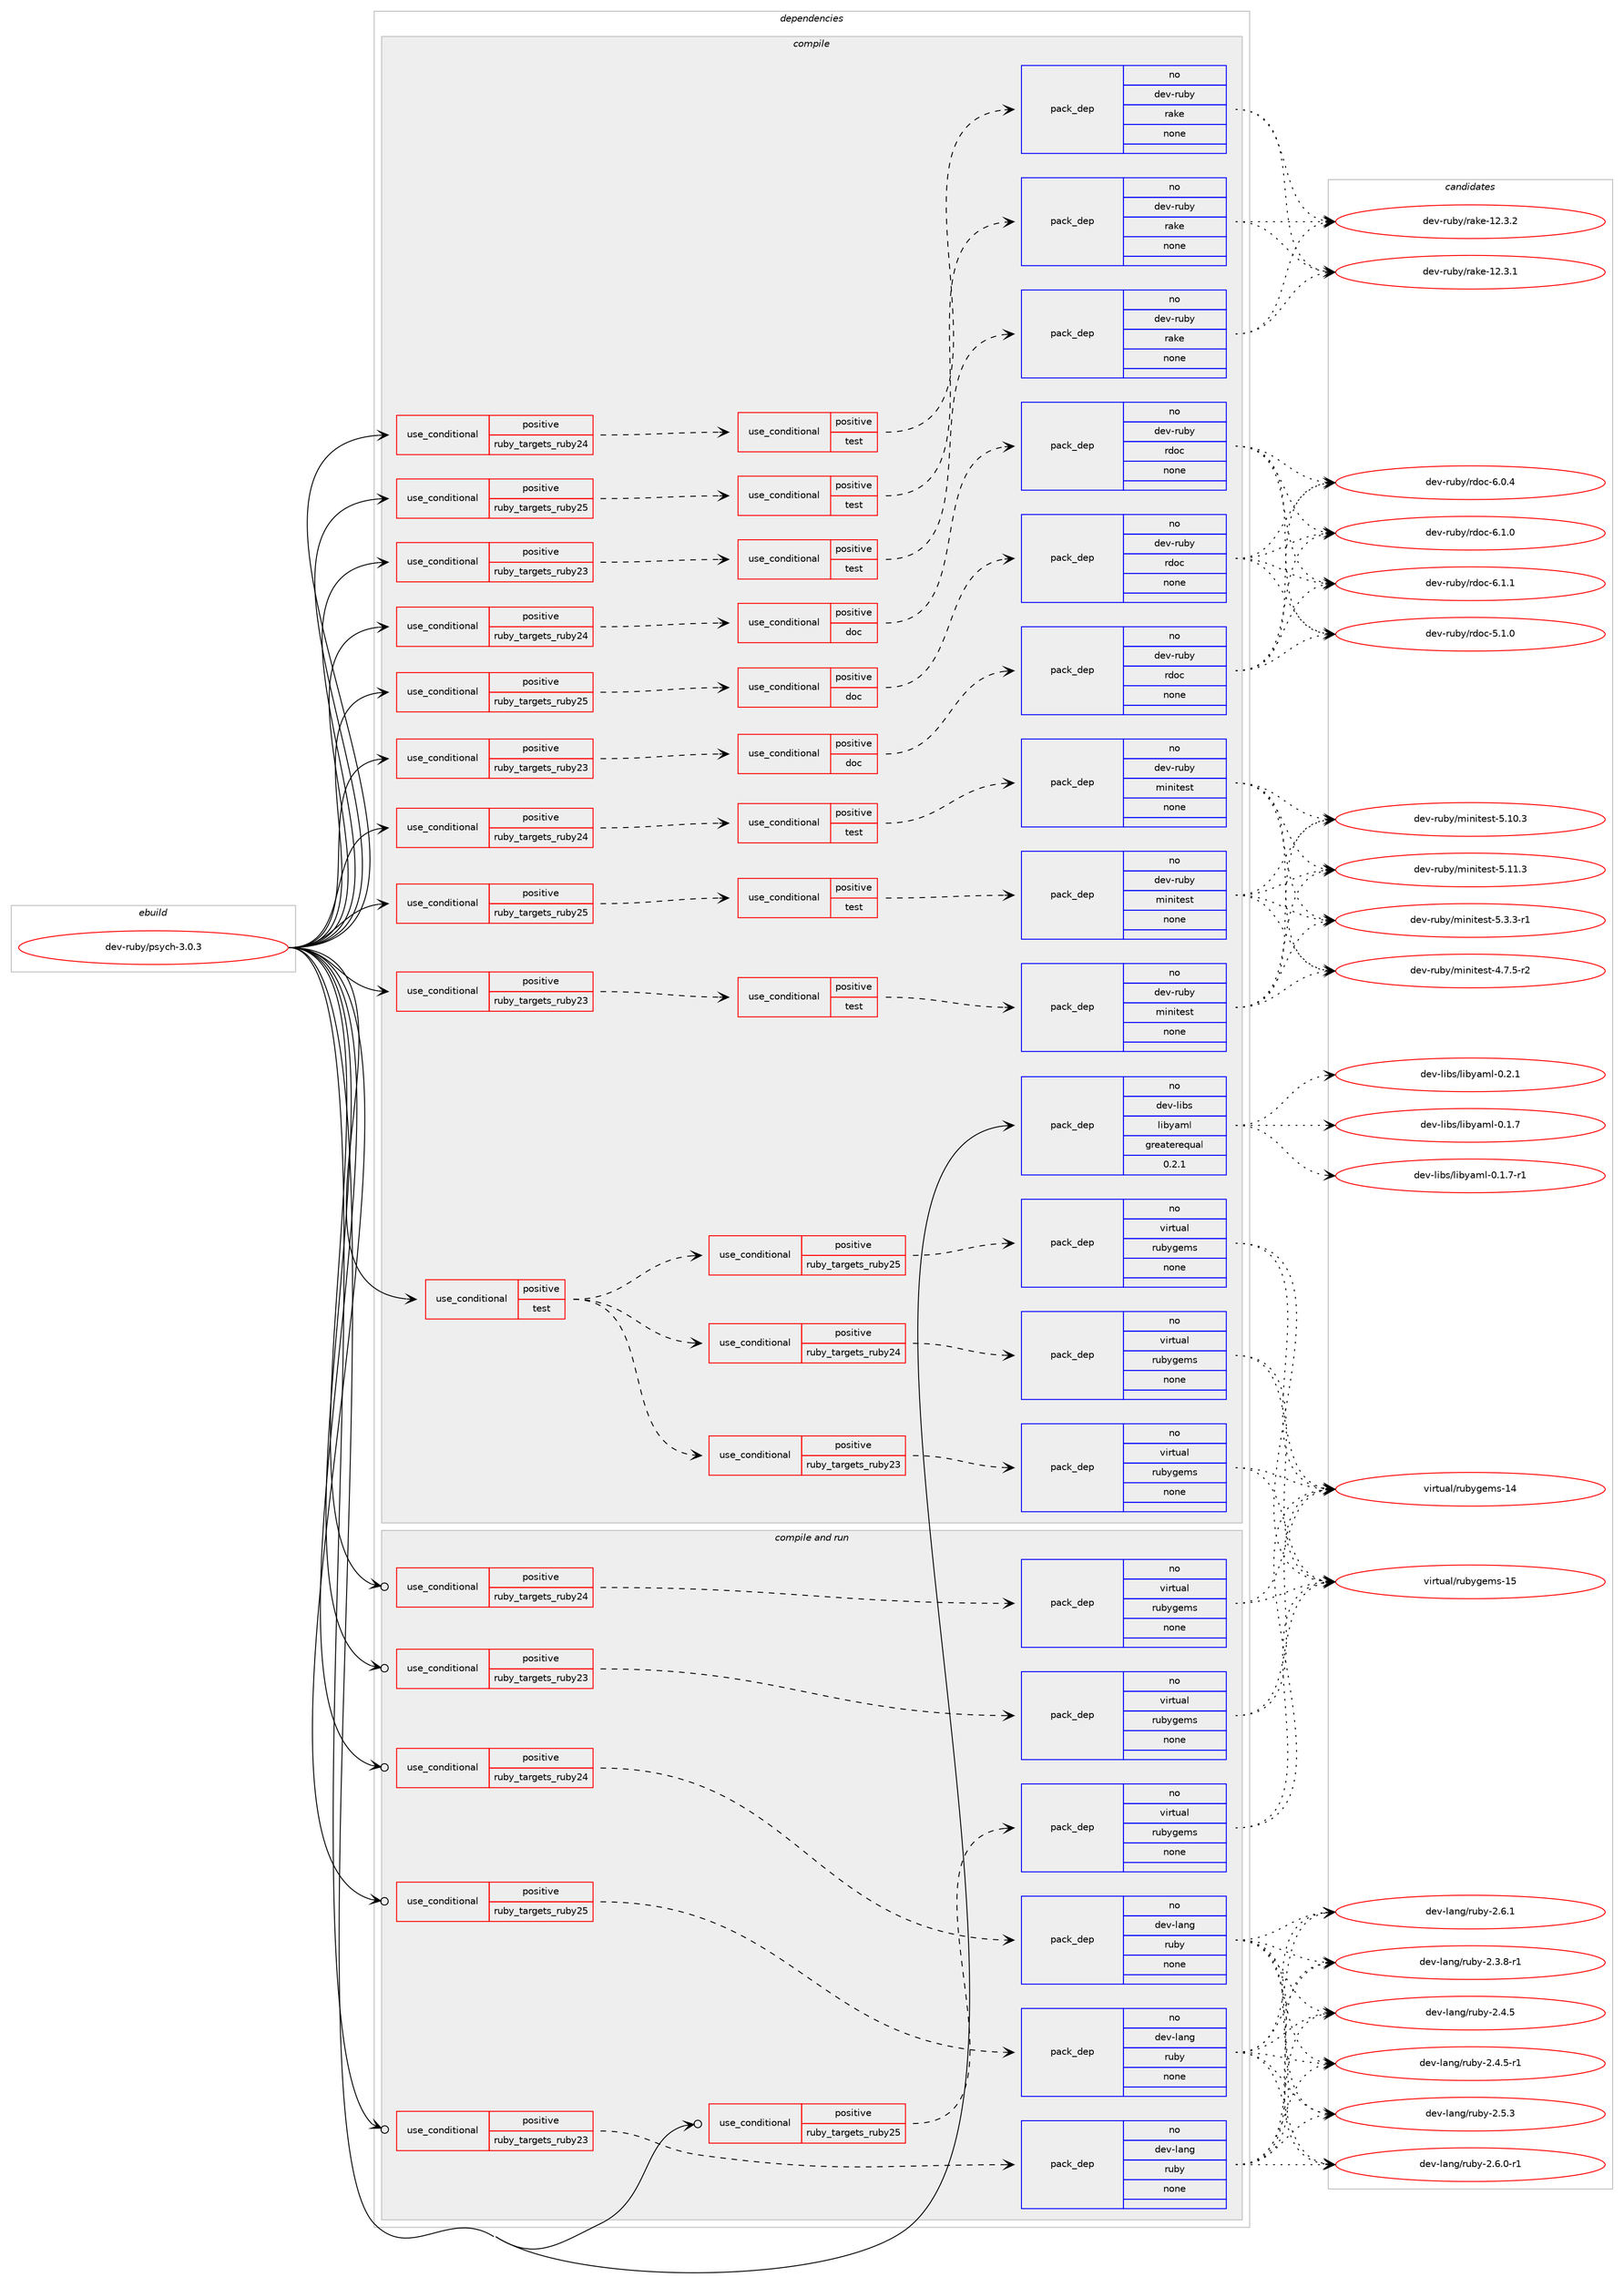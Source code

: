 digraph prolog {

# *************
# Graph options
# *************

newrank=true;
concentrate=true;
compound=true;
graph [rankdir=LR,fontname=Helvetica,fontsize=10,ranksep=1.5];#, ranksep=2.5, nodesep=0.2];
edge  [arrowhead=vee];
node  [fontname=Helvetica,fontsize=10];

# **********
# The ebuild
# **********

subgraph cluster_leftcol {
color=gray;
rank=same;
label=<<i>ebuild</i>>;
id [label="dev-ruby/psych-3.0.3", color=red, width=4, href="../dev-ruby/psych-3.0.3.svg"];
}

# ****************
# The dependencies
# ****************

subgraph cluster_midcol {
color=gray;
label=<<i>dependencies</i>>;
subgraph cluster_compile {
fillcolor="#eeeeee";
style=filled;
label=<<i>compile</i>>;
subgraph cond409918 {
dependency1512523 [label=<<TABLE BORDER="0" CELLBORDER="1" CELLSPACING="0" CELLPADDING="4"><TR><TD ROWSPAN="3" CELLPADDING="10">use_conditional</TD></TR><TR><TD>positive</TD></TR><TR><TD>ruby_targets_ruby23</TD></TR></TABLE>>, shape=none, color=red];
subgraph cond409919 {
dependency1512524 [label=<<TABLE BORDER="0" CELLBORDER="1" CELLSPACING="0" CELLPADDING="4"><TR><TD ROWSPAN="3" CELLPADDING="10">use_conditional</TD></TR><TR><TD>positive</TD></TR><TR><TD>doc</TD></TR></TABLE>>, shape=none, color=red];
subgraph pack1079099 {
dependency1512525 [label=<<TABLE BORDER="0" CELLBORDER="1" CELLSPACING="0" CELLPADDING="4" WIDTH="220"><TR><TD ROWSPAN="6" CELLPADDING="30">pack_dep</TD></TR><TR><TD WIDTH="110">no</TD></TR><TR><TD>dev-ruby</TD></TR><TR><TD>rdoc</TD></TR><TR><TD>none</TD></TR><TR><TD></TD></TR></TABLE>>, shape=none, color=blue];
}
dependency1512524:e -> dependency1512525:w [weight=20,style="dashed",arrowhead="vee"];
}
dependency1512523:e -> dependency1512524:w [weight=20,style="dashed",arrowhead="vee"];
}
id:e -> dependency1512523:w [weight=20,style="solid",arrowhead="vee"];
subgraph cond409920 {
dependency1512526 [label=<<TABLE BORDER="0" CELLBORDER="1" CELLSPACING="0" CELLPADDING="4"><TR><TD ROWSPAN="3" CELLPADDING="10">use_conditional</TD></TR><TR><TD>positive</TD></TR><TR><TD>ruby_targets_ruby23</TD></TR></TABLE>>, shape=none, color=red];
subgraph cond409921 {
dependency1512527 [label=<<TABLE BORDER="0" CELLBORDER="1" CELLSPACING="0" CELLPADDING="4"><TR><TD ROWSPAN="3" CELLPADDING="10">use_conditional</TD></TR><TR><TD>positive</TD></TR><TR><TD>test</TD></TR></TABLE>>, shape=none, color=red];
subgraph pack1079100 {
dependency1512528 [label=<<TABLE BORDER="0" CELLBORDER="1" CELLSPACING="0" CELLPADDING="4" WIDTH="220"><TR><TD ROWSPAN="6" CELLPADDING="30">pack_dep</TD></TR><TR><TD WIDTH="110">no</TD></TR><TR><TD>dev-ruby</TD></TR><TR><TD>minitest</TD></TR><TR><TD>none</TD></TR><TR><TD></TD></TR></TABLE>>, shape=none, color=blue];
}
dependency1512527:e -> dependency1512528:w [weight=20,style="dashed",arrowhead="vee"];
}
dependency1512526:e -> dependency1512527:w [weight=20,style="dashed",arrowhead="vee"];
}
id:e -> dependency1512526:w [weight=20,style="solid",arrowhead="vee"];
subgraph cond409922 {
dependency1512529 [label=<<TABLE BORDER="0" CELLBORDER="1" CELLSPACING="0" CELLPADDING="4"><TR><TD ROWSPAN="3" CELLPADDING="10">use_conditional</TD></TR><TR><TD>positive</TD></TR><TR><TD>ruby_targets_ruby23</TD></TR></TABLE>>, shape=none, color=red];
subgraph cond409923 {
dependency1512530 [label=<<TABLE BORDER="0" CELLBORDER="1" CELLSPACING="0" CELLPADDING="4"><TR><TD ROWSPAN="3" CELLPADDING="10">use_conditional</TD></TR><TR><TD>positive</TD></TR><TR><TD>test</TD></TR></TABLE>>, shape=none, color=red];
subgraph pack1079101 {
dependency1512531 [label=<<TABLE BORDER="0" CELLBORDER="1" CELLSPACING="0" CELLPADDING="4" WIDTH="220"><TR><TD ROWSPAN="6" CELLPADDING="30">pack_dep</TD></TR><TR><TD WIDTH="110">no</TD></TR><TR><TD>dev-ruby</TD></TR><TR><TD>rake</TD></TR><TR><TD>none</TD></TR><TR><TD></TD></TR></TABLE>>, shape=none, color=blue];
}
dependency1512530:e -> dependency1512531:w [weight=20,style="dashed",arrowhead="vee"];
}
dependency1512529:e -> dependency1512530:w [weight=20,style="dashed",arrowhead="vee"];
}
id:e -> dependency1512529:w [weight=20,style="solid",arrowhead="vee"];
subgraph cond409924 {
dependency1512532 [label=<<TABLE BORDER="0" CELLBORDER="1" CELLSPACING="0" CELLPADDING="4"><TR><TD ROWSPAN="3" CELLPADDING="10">use_conditional</TD></TR><TR><TD>positive</TD></TR><TR><TD>ruby_targets_ruby24</TD></TR></TABLE>>, shape=none, color=red];
subgraph cond409925 {
dependency1512533 [label=<<TABLE BORDER="0" CELLBORDER="1" CELLSPACING="0" CELLPADDING="4"><TR><TD ROWSPAN="3" CELLPADDING="10">use_conditional</TD></TR><TR><TD>positive</TD></TR><TR><TD>doc</TD></TR></TABLE>>, shape=none, color=red];
subgraph pack1079102 {
dependency1512534 [label=<<TABLE BORDER="0" CELLBORDER="1" CELLSPACING="0" CELLPADDING="4" WIDTH="220"><TR><TD ROWSPAN="6" CELLPADDING="30">pack_dep</TD></TR><TR><TD WIDTH="110">no</TD></TR><TR><TD>dev-ruby</TD></TR><TR><TD>rdoc</TD></TR><TR><TD>none</TD></TR><TR><TD></TD></TR></TABLE>>, shape=none, color=blue];
}
dependency1512533:e -> dependency1512534:w [weight=20,style="dashed",arrowhead="vee"];
}
dependency1512532:e -> dependency1512533:w [weight=20,style="dashed",arrowhead="vee"];
}
id:e -> dependency1512532:w [weight=20,style="solid",arrowhead="vee"];
subgraph cond409926 {
dependency1512535 [label=<<TABLE BORDER="0" CELLBORDER="1" CELLSPACING="0" CELLPADDING="4"><TR><TD ROWSPAN="3" CELLPADDING="10">use_conditional</TD></TR><TR><TD>positive</TD></TR><TR><TD>ruby_targets_ruby24</TD></TR></TABLE>>, shape=none, color=red];
subgraph cond409927 {
dependency1512536 [label=<<TABLE BORDER="0" CELLBORDER="1" CELLSPACING="0" CELLPADDING="4"><TR><TD ROWSPAN="3" CELLPADDING="10">use_conditional</TD></TR><TR><TD>positive</TD></TR><TR><TD>test</TD></TR></TABLE>>, shape=none, color=red];
subgraph pack1079103 {
dependency1512537 [label=<<TABLE BORDER="0" CELLBORDER="1" CELLSPACING="0" CELLPADDING="4" WIDTH="220"><TR><TD ROWSPAN="6" CELLPADDING="30">pack_dep</TD></TR><TR><TD WIDTH="110">no</TD></TR><TR><TD>dev-ruby</TD></TR><TR><TD>minitest</TD></TR><TR><TD>none</TD></TR><TR><TD></TD></TR></TABLE>>, shape=none, color=blue];
}
dependency1512536:e -> dependency1512537:w [weight=20,style="dashed",arrowhead="vee"];
}
dependency1512535:e -> dependency1512536:w [weight=20,style="dashed",arrowhead="vee"];
}
id:e -> dependency1512535:w [weight=20,style="solid",arrowhead="vee"];
subgraph cond409928 {
dependency1512538 [label=<<TABLE BORDER="0" CELLBORDER="1" CELLSPACING="0" CELLPADDING="4"><TR><TD ROWSPAN="3" CELLPADDING="10">use_conditional</TD></TR><TR><TD>positive</TD></TR><TR><TD>ruby_targets_ruby24</TD></TR></TABLE>>, shape=none, color=red];
subgraph cond409929 {
dependency1512539 [label=<<TABLE BORDER="0" CELLBORDER="1" CELLSPACING="0" CELLPADDING="4"><TR><TD ROWSPAN="3" CELLPADDING="10">use_conditional</TD></TR><TR><TD>positive</TD></TR><TR><TD>test</TD></TR></TABLE>>, shape=none, color=red];
subgraph pack1079104 {
dependency1512540 [label=<<TABLE BORDER="0" CELLBORDER="1" CELLSPACING="0" CELLPADDING="4" WIDTH="220"><TR><TD ROWSPAN="6" CELLPADDING="30">pack_dep</TD></TR><TR><TD WIDTH="110">no</TD></TR><TR><TD>dev-ruby</TD></TR><TR><TD>rake</TD></TR><TR><TD>none</TD></TR><TR><TD></TD></TR></TABLE>>, shape=none, color=blue];
}
dependency1512539:e -> dependency1512540:w [weight=20,style="dashed",arrowhead="vee"];
}
dependency1512538:e -> dependency1512539:w [weight=20,style="dashed",arrowhead="vee"];
}
id:e -> dependency1512538:w [weight=20,style="solid",arrowhead="vee"];
subgraph cond409930 {
dependency1512541 [label=<<TABLE BORDER="0" CELLBORDER="1" CELLSPACING="0" CELLPADDING="4"><TR><TD ROWSPAN="3" CELLPADDING="10">use_conditional</TD></TR><TR><TD>positive</TD></TR><TR><TD>ruby_targets_ruby25</TD></TR></TABLE>>, shape=none, color=red];
subgraph cond409931 {
dependency1512542 [label=<<TABLE BORDER="0" CELLBORDER="1" CELLSPACING="0" CELLPADDING="4"><TR><TD ROWSPAN="3" CELLPADDING="10">use_conditional</TD></TR><TR><TD>positive</TD></TR><TR><TD>doc</TD></TR></TABLE>>, shape=none, color=red];
subgraph pack1079105 {
dependency1512543 [label=<<TABLE BORDER="0" CELLBORDER="1" CELLSPACING="0" CELLPADDING="4" WIDTH="220"><TR><TD ROWSPAN="6" CELLPADDING="30">pack_dep</TD></TR><TR><TD WIDTH="110">no</TD></TR><TR><TD>dev-ruby</TD></TR><TR><TD>rdoc</TD></TR><TR><TD>none</TD></TR><TR><TD></TD></TR></TABLE>>, shape=none, color=blue];
}
dependency1512542:e -> dependency1512543:w [weight=20,style="dashed",arrowhead="vee"];
}
dependency1512541:e -> dependency1512542:w [weight=20,style="dashed",arrowhead="vee"];
}
id:e -> dependency1512541:w [weight=20,style="solid",arrowhead="vee"];
subgraph cond409932 {
dependency1512544 [label=<<TABLE BORDER="0" CELLBORDER="1" CELLSPACING="0" CELLPADDING="4"><TR><TD ROWSPAN="3" CELLPADDING="10">use_conditional</TD></TR><TR><TD>positive</TD></TR><TR><TD>ruby_targets_ruby25</TD></TR></TABLE>>, shape=none, color=red];
subgraph cond409933 {
dependency1512545 [label=<<TABLE BORDER="0" CELLBORDER="1" CELLSPACING="0" CELLPADDING="4"><TR><TD ROWSPAN="3" CELLPADDING="10">use_conditional</TD></TR><TR><TD>positive</TD></TR><TR><TD>test</TD></TR></TABLE>>, shape=none, color=red];
subgraph pack1079106 {
dependency1512546 [label=<<TABLE BORDER="0" CELLBORDER="1" CELLSPACING="0" CELLPADDING="4" WIDTH="220"><TR><TD ROWSPAN="6" CELLPADDING="30">pack_dep</TD></TR><TR><TD WIDTH="110">no</TD></TR><TR><TD>dev-ruby</TD></TR><TR><TD>minitest</TD></TR><TR><TD>none</TD></TR><TR><TD></TD></TR></TABLE>>, shape=none, color=blue];
}
dependency1512545:e -> dependency1512546:w [weight=20,style="dashed",arrowhead="vee"];
}
dependency1512544:e -> dependency1512545:w [weight=20,style="dashed",arrowhead="vee"];
}
id:e -> dependency1512544:w [weight=20,style="solid",arrowhead="vee"];
subgraph cond409934 {
dependency1512547 [label=<<TABLE BORDER="0" CELLBORDER="1" CELLSPACING="0" CELLPADDING="4"><TR><TD ROWSPAN="3" CELLPADDING="10">use_conditional</TD></TR><TR><TD>positive</TD></TR><TR><TD>ruby_targets_ruby25</TD></TR></TABLE>>, shape=none, color=red];
subgraph cond409935 {
dependency1512548 [label=<<TABLE BORDER="0" CELLBORDER="1" CELLSPACING="0" CELLPADDING="4"><TR><TD ROWSPAN="3" CELLPADDING="10">use_conditional</TD></TR><TR><TD>positive</TD></TR><TR><TD>test</TD></TR></TABLE>>, shape=none, color=red];
subgraph pack1079107 {
dependency1512549 [label=<<TABLE BORDER="0" CELLBORDER="1" CELLSPACING="0" CELLPADDING="4" WIDTH="220"><TR><TD ROWSPAN="6" CELLPADDING="30">pack_dep</TD></TR><TR><TD WIDTH="110">no</TD></TR><TR><TD>dev-ruby</TD></TR><TR><TD>rake</TD></TR><TR><TD>none</TD></TR><TR><TD></TD></TR></TABLE>>, shape=none, color=blue];
}
dependency1512548:e -> dependency1512549:w [weight=20,style="dashed",arrowhead="vee"];
}
dependency1512547:e -> dependency1512548:w [weight=20,style="dashed",arrowhead="vee"];
}
id:e -> dependency1512547:w [weight=20,style="solid",arrowhead="vee"];
subgraph cond409936 {
dependency1512550 [label=<<TABLE BORDER="0" CELLBORDER="1" CELLSPACING="0" CELLPADDING="4"><TR><TD ROWSPAN="3" CELLPADDING="10">use_conditional</TD></TR><TR><TD>positive</TD></TR><TR><TD>test</TD></TR></TABLE>>, shape=none, color=red];
subgraph cond409937 {
dependency1512551 [label=<<TABLE BORDER="0" CELLBORDER="1" CELLSPACING="0" CELLPADDING="4"><TR><TD ROWSPAN="3" CELLPADDING="10">use_conditional</TD></TR><TR><TD>positive</TD></TR><TR><TD>ruby_targets_ruby23</TD></TR></TABLE>>, shape=none, color=red];
subgraph pack1079108 {
dependency1512552 [label=<<TABLE BORDER="0" CELLBORDER="1" CELLSPACING="0" CELLPADDING="4" WIDTH="220"><TR><TD ROWSPAN="6" CELLPADDING="30">pack_dep</TD></TR><TR><TD WIDTH="110">no</TD></TR><TR><TD>virtual</TD></TR><TR><TD>rubygems</TD></TR><TR><TD>none</TD></TR><TR><TD></TD></TR></TABLE>>, shape=none, color=blue];
}
dependency1512551:e -> dependency1512552:w [weight=20,style="dashed",arrowhead="vee"];
}
dependency1512550:e -> dependency1512551:w [weight=20,style="dashed",arrowhead="vee"];
subgraph cond409938 {
dependency1512553 [label=<<TABLE BORDER="0" CELLBORDER="1" CELLSPACING="0" CELLPADDING="4"><TR><TD ROWSPAN="3" CELLPADDING="10">use_conditional</TD></TR><TR><TD>positive</TD></TR><TR><TD>ruby_targets_ruby24</TD></TR></TABLE>>, shape=none, color=red];
subgraph pack1079109 {
dependency1512554 [label=<<TABLE BORDER="0" CELLBORDER="1" CELLSPACING="0" CELLPADDING="4" WIDTH="220"><TR><TD ROWSPAN="6" CELLPADDING="30">pack_dep</TD></TR><TR><TD WIDTH="110">no</TD></TR><TR><TD>virtual</TD></TR><TR><TD>rubygems</TD></TR><TR><TD>none</TD></TR><TR><TD></TD></TR></TABLE>>, shape=none, color=blue];
}
dependency1512553:e -> dependency1512554:w [weight=20,style="dashed",arrowhead="vee"];
}
dependency1512550:e -> dependency1512553:w [weight=20,style="dashed",arrowhead="vee"];
subgraph cond409939 {
dependency1512555 [label=<<TABLE BORDER="0" CELLBORDER="1" CELLSPACING="0" CELLPADDING="4"><TR><TD ROWSPAN="3" CELLPADDING="10">use_conditional</TD></TR><TR><TD>positive</TD></TR><TR><TD>ruby_targets_ruby25</TD></TR></TABLE>>, shape=none, color=red];
subgraph pack1079110 {
dependency1512556 [label=<<TABLE BORDER="0" CELLBORDER="1" CELLSPACING="0" CELLPADDING="4" WIDTH="220"><TR><TD ROWSPAN="6" CELLPADDING="30">pack_dep</TD></TR><TR><TD WIDTH="110">no</TD></TR><TR><TD>virtual</TD></TR><TR><TD>rubygems</TD></TR><TR><TD>none</TD></TR><TR><TD></TD></TR></TABLE>>, shape=none, color=blue];
}
dependency1512555:e -> dependency1512556:w [weight=20,style="dashed",arrowhead="vee"];
}
dependency1512550:e -> dependency1512555:w [weight=20,style="dashed",arrowhead="vee"];
}
id:e -> dependency1512550:w [weight=20,style="solid",arrowhead="vee"];
subgraph pack1079111 {
dependency1512557 [label=<<TABLE BORDER="0" CELLBORDER="1" CELLSPACING="0" CELLPADDING="4" WIDTH="220"><TR><TD ROWSPAN="6" CELLPADDING="30">pack_dep</TD></TR><TR><TD WIDTH="110">no</TD></TR><TR><TD>dev-libs</TD></TR><TR><TD>libyaml</TD></TR><TR><TD>greaterequal</TD></TR><TR><TD>0.2.1</TD></TR></TABLE>>, shape=none, color=blue];
}
id:e -> dependency1512557:w [weight=20,style="solid",arrowhead="vee"];
}
subgraph cluster_compileandrun {
fillcolor="#eeeeee";
style=filled;
label=<<i>compile and run</i>>;
subgraph cond409940 {
dependency1512558 [label=<<TABLE BORDER="0" CELLBORDER="1" CELLSPACING="0" CELLPADDING="4"><TR><TD ROWSPAN="3" CELLPADDING="10">use_conditional</TD></TR><TR><TD>positive</TD></TR><TR><TD>ruby_targets_ruby23</TD></TR></TABLE>>, shape=none, color=red];
subgraph pack1079112 {
dependency1512559 [label=<<TABLE BORDER="0" CELLBORDER="1" CELLSPACING="0" CELLPADDING="4" WIDTH="220"><TR><TD ROWSPAN="6" CELLPADDING="30">pack_dep</TD></TR><TR><TD WIDTH="110">no</TD></TR><TR><TD>dev-lang</TD></TR><TR><TD>ruby</TD></TR><TR><TD>none</TD></TR><TR><TD></TD></TR></TABLE>>, shape=none, color=blue];
}
dependency1512558:e -> dependency1512559:w [weight=20,style="dashed",arrowhead="vee"];
}
id:e -> dependency1512558:w [weight=20,style="solid",arrowhead="odotvee"];
subgraph cond409941 {
dependency1512560 [label=<<TABLE BORDER="0" CELLBORDER="1" CELLSPACING="0" CELLPADDING="4"><TR><TD ROWSPAN="3" CELLPADDING="10">use_conditional</TD></TR><TR><TD>positive</TD></TR><TR><TD>ruby_targets_ruby23</TD></TR></TABLE>>, shape=none, color=red];
subgraph pack1079113 {
dependency1512561 [label=<<TABLE BORDER="0" CELLBORDER="1" CELLSPACING="0" CELLPADDING="4" WIDTH="220"><TR><TD ROWSPAN="6" CELLPADDING="30">pack_dep</TD></TR><TR><TD WIDTH="110">no</TD></TR><TR><TD>virtual</TD></TR><TR><TD>rubygems</TD></TR><TR><TD>none</TD></TR><TR><TD></TD></TR></TABLE>>, shape=none, color=blue];
}
dependency1512560:e -> dependency1512561:w [weight=20,style="dashed",arrowhead="vee"];
}
id:e -> dependency1512560:w [weight=20,style="solid",arrowhead="odotvee"];
subgraph cond409942 {
dependency1512562 [label=<<TABLE BORDER="0" CELLBORDER="1" CELLSPACING="0" CELLPADDING="4"><TR><TD ROWSPAN="3" CELLPADDING="10">use_conditional</TD></TR><TR><TD>positive</TD></TR><TR><TD>ruby_targets_ruby24</TD></TR></TABLE>>, shape=none, color=red];
subgraph pack1079114 {
dependency1512563 [label=<<TABLE BORDER="0" CELLBORDER="1" CELLSPACING="0" CELLPADDING="4" WIDTH="220"><TR><TD ROWSPAN="6" CELLPADDING="30">pack_dep</TD></TR><TR><TD WIDTH="110">no</TD></TR><TR><TD>dev-lang</TD></TR><TR><TD>ruby</TD></TR><TR><TD>none</TD></TR><TR><TD></TD></TR></TABLE>>, shape=none, color=blue];
}
dependency1512562:e -> dependency1512563:w [weight=20,style="dashed",arrowhead="vee"];
}
id:e -> dependency1512562:w [weight=20,style="solid",arrowhead="odotvee"];
subgraph cond409943 {
dependency1512564 [label=<<TABLE BORDER="0" CELLBORDER="1" CELLSPACING="0" CELLPADDING="4"><TR><TD ROWSPAN="3" CELLPADDING="10">use_conditional</TD></TR><TR><TD>positive</TD></TR><TR><TD>ruby_targets_ruby24</TD></TR></TABLE>>, shape=none, color=red];
subgraph pack1079115 {
dependency1512565 [label=<<TABLE BORDER="0" CELLBORDER="1" CELLSPACING="0" CELLPADDING="4" WIDTH="220"><TR><TD ROWSPAN="6" CELLPADDING="30">pack_dep</TD></TR><TR><TD WIDTH="110">no</TD></TR><TR><TD>virtual</TD></TR><TR><TD>rubygems</TD></TR><TR><TD>none</TD></TR><TR><TD></TD></TR></TABLE>>, shape=none, color=blue];
}
dependency1512564:e -> dependency1512565:w [weight=20,style="dashed",arrowhead="vee"];
}
id:e -> dependency1512564:w [weight=20,style="solid",arrowhead="odotvee"];
subgraph cond409944 {
dependency1512566 [label=<<TABLE BORDER="0" CELLBORDER="1" CELLSPACING="0" CELLPADDING="4"><TR><TD ROWSPAN="3" CELLPADDING="10">use_conditional</TD></TR><TR><TD>positive</TD></TR><TR><TD>ruby_targets_ruby25</TD></TR></TABLE>>, shape=none, color=red];
subgraph pack1079116 {
dependency1512567 [label=<<TABLE BORDER="0" CELLBORDER="1" CELLSPACING="0" CELLPADDING="4" WIDTH="220"><TR><TD ROWSPAN="6" CELLPADDING="30">pack_dep</TD></TR><TR><TD WIDTH="110">no</TD></TR><TR><TD>dev-lang</TD></TR><TR><TD>ruby</TD></TR><TR><TD>none</TD></TR><TR><TD></TD></TR></TABLE>>, shape=none, color=blue];
}
dependency1512566:e -> dependency1512567:w [weight=20,style="dashed",arrowhead="vee"];
}
id:e -> dependency1512566:w [weight=20,style="solid",arrowhead="odotvee"];
subgraph cond409945 {
dependency1512568 [label=<<TABLE BORDER="0" CELLBORDER="1" CELLSPACING="0" CELLPADDING="4"><TR><TD ROWSPAN="3" CELLPADDING="10">use_conditional</TD></TR><TR><TD>positive</TD></TR><TR><TD>ruby_targets_ruby25</TD></TR></TABLE>>, shape=none, color=red];
subgraph pack1079117 {
dependency1512569 [label=<<TABLE BORDER="0" CELLBORDER="1" CELLSPACING="0" CELLPADDING="4" WIDTH="220"><TR><TD ROWSPAN="6" CELLPADDING="30">pack_dep</TD></TR><TR><TD WIDTH="110">no</TD></TR><TR><TD>virtual</TD></TR><TR><TD>rubygems</TD></TR><TR><TD>none</TD></TR><TR><TD></TD></TR></TABLE>>, shape=none, color=blue];
}
dependency1512568:e -> dependency1512569:w [weight=20,style="dashed",arrowhead="vee"];
}
id:e -> dependency1512568:w [weight=20,style="solid",arrowhead="odotvee"];
}
subgraph cluster_run {
fillcolor="#eeeeee";
style=filled;
label=<<i>run</i>>;
}
}

# **************
# The candidates
# **************

subgraph cluster_choices {
rank=same;
color=gray;
label=<<i>candidates</i>>;

subgraph choice1079099 {
color=black;
nodesep=1;
choice10010111845114117981214711410011199455346494648 [label="dev-ruby/rdoc-5.1.0", color=red, width=4,href="../dev-ruby/rdoc-5.1.0.svg"];
choice10010111845114117981214711410011199455446484652 [label="dev-ruby/rdoc-6.0.4", color=red, width=4,href="../dev-ruby/rdoc-6.0.4.svg"];
choice10010111845114117981214711410011199455446494648 [label="dev-ruby/rdoc-6.1.0", color=red, width=4,href="../dev-ruby/rdoc-6.1.0.svg"];
choice10010111845114117981214711410011199455446494649 [label="dev-ruby/rdoc-6.1.1", color=red, width=4,href="../dev-ruby/rdoc-6.1.1.svg"];
dependency1512525:e -> choice10010111845114117981214711410011199455346494648:w [style=dotted,weight="100"];
dependency1512525:e -> choice10010111845114117981214711410011199455446484652:w [style=dotted,weight="100"];
dependency1512525:e -> choice10010111845114117981214711410011199455446494648:w [style=dotted,weight="100"];
dependency1512525:e -> choice10010111845114117981214711410011199455446494649:w [style=dotted,weight="100"];
}
subgraph choice1079100 {
color=black;
nodesep=1;
choice1001011184511411798121471091051101051161011151164552465546534511450 [label="dev-ruby/minitest-4.7.5-r2", color=red, width=4,href="../dev-ruby/minitest-4.7.5-r2.svg"];
choice10010111845114117981214710910511010511610111511645534649484651 [label="dev-ruby/minitest-5.10.3", color=red, width=4,href="../dev-ruby/minitest-5.10.3.svg"];
choice10010111845114117981214710910511010511610111511645534649494651 [label="dev-ruby/minitest-5.11.3", color=red, width=4,href="../dev-ruby/minitest-5.11.3.svg"];
choice1001011184511411798121471091051101051161011151164553465146514511449 [label="dev-ruby/minitest-5.3.3-r1", color=red, width=4,href="../dev-ruby/minitest-5.3.3-r1.svg"];
dependency1512528:e -> choice1001011184511411798121471091051101051161011151164552465546534511450:w [style=dotted,weight="100"];
dependency1512528:e -> choice10010111845114117981214710910511010511610111511645534649484651:w [style=dotted,weight="100"];
dependency1512528:e -> choice10010111845114117981214710910511010511610111511645534649494651:w [style=dotted,weight="100"];
dependency1512528:e -> choice1001011184511411798121471091051101051161011151164553465146514511449:w [style=dotted,weight="100"];
}
subgraph choice1079101 {
color=black;
nodesep=1;
choice1001011184511411798121471149710710145495046514649 [label="dev-ruby/rake-12.3.1", color=red, width=4,href="../dev-ruby/rake-12.3.1.svg"];
choice1001011184511411798121471149710710145495046514650 [label="dev-ruby/rake-12.3.2", color=red, width=4,href="../dev-ruby/rake-12.3.2.svg"];
dependency1512531:e -> choice1001011184511411798121471149710710145495046514649:w [style=dotted,weight="100"];
dependency1512531:e -> choice1001011184511411798121471149710710145495046514650:w [style=dotted,weight="100"];
}
subgraph choice1079102 {
color=black;
nodesep=1;
choice10010111845114117981214711410011199455346494648 [label="dev-ruby/rdoc-5.1.0", color=red, width=4,href="../dev-ruby/rdoc-5.1.0.svg"];
choice10010111845114117981214711410011199455446484652 [label="dev-ruby/rdoc-6.0.4", color=red, width=4,href="../dev-ruby/rdoc-6.0.4.svg"];
choice10010111845114117981214711410011199455446494648 [label="dev-ruby/rdoc-6.1.0", color=red, width=4,href="../dev-ruby/rdoc-6.1.0.svg"];
choice10010111845114117981214711410011199455446494649 [label="dev-ruby/rdoc-6.1.1", color=red, width=4,href="../dev-ruby/rdoc-6.1.1.svg"];
dependency1512534:e -> choice10010111845114117981214711410011199455346494648:w [style=dotted,weight="100"];
dependency1512534:e -> choice10010111845114117981214711410011199455446484652:w [style=dotted,weight="100"];
dependency1512534:e -> choice10010111845114117981214711410011199455446494648:w [style=dotted,weight="100"];
dependency1512534:e -> choice10010111845114117981214711410011199455446494649:w [style=dotted,weight="100"];
}
subgraph choice1079103 {
color=black;
nodesep=1;
choice1001011184511411798121471091051101051161011151164552465546534511450 [label="dev-ruby/minitest-4.7.5-r2", color=red, width=4,href="../dev-ruby/minitest-4.7.5-r2.svg"];
choice10010111845114117981214710910511010511610111511645534649484651 [label="dev-ruby/minitest-5.10.3", color=red, width=4,href="../dev-ruby/minitest-5.10.3.svg"];
choice10010111845114117981214710910511010511610111511645534649494651 [label="dev-ruby/minitest-5.11.3", color=red, width=4,href="../dev-ruby/minitest-5.11.3.svg"];
choice1001011184511411798121471091051101051161011151164553465146514511449 [label="dev-ruby/minitest-5.3.3-r1", color=red, width=4,href="../dev-ruby/minitest-5.3.3-r1.svg"];
dependency1512537:e -> choice1001011184511411798121471091051101051161011151164552465546534511450:w [style=dotted,weight="100"];
dependency1512537:e -> choice10010111845114117981214710910511010511610111511645534649484651:w [style=dotted,weight="100"];
dependency1512537:e -> choice10010111845114117981214710910511010511610111511645534649494651:w [style=dotted,weight="100"];
dependency1512537:e -> choice1001011184511411798121471091051101051161011151164553465146514511449:w [style=dotted,weight="100"];
}
subgraph choice1079104 {
color=black;
nodesep=1;
choice1001011184511411798121471149710710145495046514649 [label="dev-ruby/rake-12.3.1", color=red, width=4,href="../dev-ruby/rake-12.3.1.svg"];
choice1001011184511411798121471149710710145495046514650 [label="dev-ruby/rake-12.3.2", color=red, width=4,href="../dev-ruby/rake-12.3.2.svg"];
dependency1512540:e -> choice1001011184511411798121471149710710145495046514649:w [style=dotted,weight="100"];
dependency1512540:e -> choice1001011184511411798121471149710710145495046514650:w [style=dotted,weight="100"];
}
subgraph choice1079105 {
color=black;
nodesep=1;
choice10010111845114117981214711410011199455346494648 [label="dev-ruby/rdoc-5.1.0", color=red, width=4,href="../dev-ruby/rdoc-5.1.0.svg"];
choice10010111845114117981214711410011199455446484652 [label="dev-ruby/rdoc-6.0.4", color=red, width=4,href="../dev-ruby/rdoc-6.0.4.svg"];
choice10010111845114117981214711410011199455446494648 [label="dev-ruby/rdoc-6.1.0", color=red, width=4,href="../dev-ruby/rdoc-6.1.0.svg"];
choice10010111845114117981214711410011199455446494649 [label="dev-ruby/rdoc-6.1.1", color=red, width=4,href="../dev-ruby/rdoc-6.1.1.svg"];
dependency1512543:e -> choice10010111845114117981214711410011199455346494648:w [style=dotted,weight="100"];
dependency1512543:e -> choice10010111845114117981214711410011199455446484652:w [style=dotted,weight="100"];
dependency1512543:e -> choice10010111845114117981214711410011199455446494648:w [style=dotted,weight="100"];
dependency1512543:e -> choice10010111845114117981214711410011199455446494649:w [style=dotted,weight="100"];
}
subgraph choice1079106 {
color=black;
nodesep=1;
choice1001011184511411798121471091051101051161011151164552465546534511450 [label="dev-ruby/minitest-4.7.5-r2", color=red, width=4,href="../dev-ruby/minitest-4.7.5-r2.svg"];
choice10010111845114117981214710910511010511610111511645534649484651 [label="dev-ruby/minitest-5.10.3", color=red, width=4,href="../dev-ruby/minitest-5.10.3.svg"];
choice10010111845114117981214710910511010511610111511645534649494651 [label="dev-ruby/minitest-5.11.3", color=red, width=4,href="../dev-ruby/minitest-5.11.3.svg"];
choice1001011184511411798121471091051101051161011151164553465146514511449 [label="dev-ruby/minitest-5.3.3-r1", color=red, width=4,href="../dev-ruby/minitest-5.3.3-r1.svg"];
dependency1512546:e -> choice1001011184511411798121471091051101051161011151164552465546534511450:w [style=dotted,weight="100"];
dependency1512546:e -> choice10010111845114117981214710910511010511610111511645534649484651:w [style=dotted,weight="100"];
dependency1512546:e -> choice10010111845114117981214710910511010511610111511645534649494651:w [style=dotted,weight="100"];
dependency1512546:e -> choice1001011184511411798121471091051101051161011151164553465146514511449:w [style=dotted,weight="100"];
}
subgraph choice1079107 {
color=black;
nodesep=1;
choice1001011184511411798121471149710710145495046514649 [label="dev-ruby/rake-12.3.1", color=red, width=4,href="../dev-ruby/rake-12.3.1.svg"];
choice1001011184511411798121471149710710145495046514650 [label="dev-ruby/rake-12.3.2", color=red, width=4,href="../dev-ruby/rake-12.3.2.svg"];
dependency1512549:e -> choice1001011184511411798121471149710710145495046514649:w [style=dotted,weight="100"];
dependency1512549:e -> choice1001011184511411798121471149710710145495046514650:w [style=dotted,weight="100"];
}
subgraph choice1079108 {
color=black;
nodesep=1;
choice118105114116117971084711411798121103101109115454952 [label="virtual/rubygems-14", color=red, width=4,href="../virtual/rubygems-14.svg"];
choice118105114116117971084711411798121103101109115454953 [label="virtual/rubygems-15", color=red, width=4,href="../virtual/rubygems-15.svg"];
dependency1512552:e -> choice118105114116117971084711411798121103101109115454952:w [style=dotted,weight="100"];
dependency1512552:e -> choice118105114116117971084711411798121103101109115454953:w [style=dotted,weight="100"];
}
subgraph choice1079109 {
color=black;
nodesep=1;
choice118105114116117971084711411798121103101109115454952 [label="virtual/rubygems-14", color=red, width=4,href="../virtual/rubygems-14.svg"];
choice118105114116117971084711411798121103101109115454953 [label="virtual/rubygems-15", color=red, width=4,href="../virtual/rubygems-15.svg"];
dependency1512554:e -> choice118105114116117971084711411798121103101109115454952:w [style=dotted,weight="100"];
dependency1512554:e -> choice118105114116117971084711411798121103101109115454953:w [style=dotted,weight="100"];
}
subgraph choice1079110 {
color=black;
nodesep=1;
choice118105114116117971084711411798121103101109115454952 [label="virtual/rubygems-14", color=red, width=4,href="../virtual/rubygems-14.svg"];
choice118105114116117971084711411798121103101109115454953 [label="virtual/rubygems-15", color=red, width=4,href="../virtual/rubygems-15.svg"];
dependency1512556:e -> choice118105114116117971084711411798121103101109115454952:w [style=dotted,weight="100"];
dependency1512556:e -> choice118105114116117971084711411798121103101109115454953:w [style=dotted,weight="100"];
}
subgraph choice1079111 {
color=black;
nodesep=1;
choice1001011184510810598115471081059812197109108454846494655 [label="dev-libs/libyaml-0.1.7", color=red, width=4,href="../dev-libs/libyaml-0.1.7.svg"];
choice10010111845108105981154710810598121971091084548464946554511449 [label="dev-libs/libyaml-0.1.7-r1", color=red, width=4,href="../dev-libs/libyaml-0.1.7-r1.svg"];
choice1001011184510810598115471081059812197109108454846504649 [label="dev-libs/libyaml-0.2.1", color=red, width=4,href="../dev-libs/libyaml-0.2.1.svg"];
dependency1512557:e -> choice1001011184510810598115471081059812197109108454846494655:w [style=dotted,weight="100"];
dependency1512557:e -> choice10010111845108105981154710810598121971091084548464946554511449:w [style=dotted,weight="100"];
dependency1512557:e -> choice1001011184510810598115471081059812197109108454846504649:w [style=dotted,weight="100"];
}
subgraph choice1079112 {
color=black;
nodesep=1;
choice100101118451089711010347114117981214550465146564511449 [label="dev-lang/ruby-2.3.8-r1", color=red, width=4,href="../dev-lang/ruby-2.3.8-r1.svg"];
choice10010111845108971101034711411798121455046524653 [label="dev-lang/ruby-2.4.5", color=red, width=4,href="../dev-lang/ruby-2.4.5.svg"];
choice100101118451089711010347114117981214550465246534511449 [label="dev-lang/ruby-2.4.5-r1", color=red, width=4,href="../dev-lang/ruby-2.4.5-r1.svg"];
choice10010111845108971101034711411798121455046534651 [label="dev-lang/ruby-2.5.3", color=red, width=4,href="../dev-lang/ruby-2.5.3.svg"];
choice100101118451089711010347114117981214550465446484511449 [label="dev-lang/ruby-2.6.0-r1", color=red, width=4,href="../dev-lang/ruby-2.6.0-r1.svg"];
choice10010111845108971101034711411798121455046544649 [label="dev-lang/ruby-2.6.1", color=red, width=4,href="../dev-lang/ruby-2.6.1.svg"];
dependency1512559:e -> choice100101118451089711010347114117981214550465146564511449:w [style=dotted,weight="100"];
dependency1512559:e -> choice10010111845108971101034711411798121455046524653:w [style=dotted,weight="100"];
dependency1512559:e -> choice100101118451089711010347114117981214550465246534511449:w [style=dotted,weight="100"];
dependency1512559:e -> choice10010111845108971101034711411798121455046534651:w [style=dotted,weight="100"];
dependency1512559:e -> choice100101118451089711010347114117981214550465446484511449:w [style=dotted,weight="100"];
dependency1512559:e -> choice10010111845108971101034711411798121455046544649:w [style=dotted,weight="100"];
}
subgraph choice1079113 {
color=black;
nodesep=1;
choice118105114116117971084711411798121103101109115454952 [label="virtual/rubygems-14", color=red, width=4,href="../virtual/rubygems-14.svg"];
choice118105114116117971084711411798121103101109115454953 [label="virtual/rubygems-15", color=red, width=4,href="../virtual/rubygems-15.svg"];
dependency1512561:e -> choice118105114116117971084711411798121103101109115454952:w [style=dotted,weight="100"];
dependency1512561:e -> choice118105114116117971084711411798121103101109115454953:w [style=dotted,weight="100"];
}
subgraph choice1079114 {
color=black;
nodesep=1;
choice100101118451089711010347114117981214550465146564511449 [label="dev-lang/ruby-2.3.8-r1", color=red, width=4,href="../dev-lang/ruby-2.3.8-r1.svg"];
choice10010111845108971101034711411798121455046524653 [label="dev-lang/ruby-2.4.5", color=red, width=4,href="../dev-lang/ruby-2.4.5.svg"];
choice100101118451089711010347114117981214550465246534511449 [label="dev-lang/ruby-2.4.5-r1", color=red, width=4,href="../dev-lang/ruby-2.4.5-r1.svg"];
choice10010111845108971101034711411798121455046534651 [label="dev-lang/ruby-2.5.3", color=red, width=4,href="../dev-lang/ruby-2.5.3.svg"];
choice100101118451089711010347114117981214550465446484511449 [label="dev-lang/ruby-2.6.0-r1", color=red, width=4,href="../dev-lang/ruby-2.6.0-r1.svg"];
choice10010111845108971101034711411798121455046544649 [label="dev-lang/ruby-2.6.1", color=red, width=4,href="../dev-lang/ruby-2.6.1.svg"];
dependency1512563:e -> choice100101118451089711010347114117981214550465146564511449:w [style=dotted,weight="100"];
dependency1512563:e -> choice10010111845108971101034711411798121455046524653:w [style=dotted,weight="100"];
dependency1512563:e -> choice100101118451089711010347114117981214550465246534511449:w [style=dotted,weight="100"];
dependency1512563:e -> choice10010111845108971101034711411798121455046534651:w [style=dotted,weight="100"];
dependency1512563:e -> choice100101118451089711010347114117981214550465446484511449:w [style=dotted,weight="100"];
dependency1512563:e -> choice10010111845108971101034711411798121455046544649:w [style=dotted,weight="100"];
}
subgraph choice1079115 {
color=black;
nodesep=1;
choice118105114116117971084711411798121103101109115454952 [label="virtual/rubygems-14", color=red, width=4,href="../virtual/rubygems-14.svg"];
choice118105114116117971084711411798121103101109115454953 [label="virtual/rubygems-15", color=red, width=4,href="../virtual/rubygems-15.svg"];
dependency1512565:e -> choice118105114116117971084711411798121103101109115454952:w [style=dotted,weight="100"];
dependency1512565:e -> choice118105114116117971084711411798121103101109115454953:w [style=dotted,weight="100"];
}
subgraph choice1079116 {
color=black;
nodesep=1;
choice100101118451089711010347114117981214550465146564511449 [label="dev-lang/ruby-2.3.8-r1", color=red, width=4,href="../dev-lang/ruby-2.3.8-r1.svg"];
choice10010111845108971101034711411798121455046524653 [label="dev-lang/ruby-2.4.5", color=red, width=4,href="../dev-lang/ruby-2.4.5.svg"];
choice100101118451089711010347114117981214550465246534511449 [label="dev-lang/ruby-2.4.5-r1", color=red, width=4,href="../dev-lang/ruby-2.4.5-r1.svg"];
choice10010111845108971101034711411798121455046534651 [label="dev-lang/ruby-2.5.3", color=red, width=4,href="../dev-lang/ruby-2.5.3.svg"];
choice100101118451089711010347114117981214550465446484511449 [label="dev-lang/ruby-2.6.0-r1", color=red, width=4,href="../dev-lang/ruby-2.6.0-r1.svg"];
choice10010111845108971101034711411798121455046544649 [label="dev-lang/ruby-2.6.1", color=red, width=4,href="../dev-lang/ruby-2.6.1.svg"];
dependency1512567:e -> choice100101118451089711010347114117981214550465146564511449:w [style=dotted,weight="100"];
dependency1512567:e -> choice10010111845108971101034711411798121455046524653:w [style=dotted,weight="100"];
dependency1512567:e -> choice100101118451089711010347114117981214550465246534511449:w [style=dotted,weight="100"];
dependency1512567:e -> choice10010111845108971101034711411798121455046534651:w [style=dotted,weight="100"];
dependency1512567:e -> choice100101118451089711010347114117981214550465446484511449:w [style=dotted,weight="100"];
dependency1512567:e -> choice10010111845108971101034711411798121455046544649:w [style=dotted,weight="100"];
}
subgraph choice1079117 {
color=black;
nodesep=1;
choice118105114116117971084711411798121103101109115454952 [label="virtual/rubygems-14", color=red, width=4,href="../virtual/rubygems-14.svg"];
choice118105114116117971084711411798121103101109115454953 [label="virtual/rubygems-15", color=red, width=4,href="../virtual/rubygems-15.svg"];
dependency1512569:e -> choice118105114116117971084711411798121103101109115454952:w [style=dotted,weight="100"];
dependency1512569:e -> choice118105114116117971084711411798121103101109115454953:w [style=dotted,weight="100"];
}
}

}
